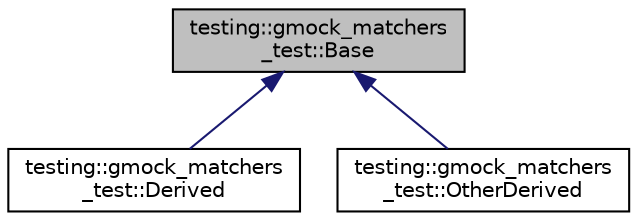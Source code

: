 digraph "testing::gmock_matchers_test::Base"
{
  edge [fontname="Helvetica",fontsize="10",labelfontname="Helvetica",labelfontsize="10"];
  node [fontname="Helvetica",fontsize="10",shape=record];
  Node1 [label="testing::gmock_matchers\l_test::Base",height=0.2,width=0.4,color="black", fillcolor="grey75", style="filled", fontcolor="black"];
  Node1 -> Node2 [dir="back",color="midnightblue",fontsize="10",style="solid",fontname="Helvetica"];
  Node2 [label="testing::gmock_matchers\l_test::Derived",height=0.2,width=0.4,color="black", fillcolor="white", style="filled",URL="$classtesting_1_1gmock__matchers__test_1_1_derived.html"];
  Node1 -> Node3 [dir="back",color="midnightblue",fontsize="10",style="solid",fontname="Helvetica"];
  Node3 [label="testing::gmock_matchers\l_test::OtherDerived",height=0.2,width=0.4,color="black", fillcolor="white", style="filled",URL="$classtesting_1_1gmock__matchers__test_1_1_other_derived.html"];
}

